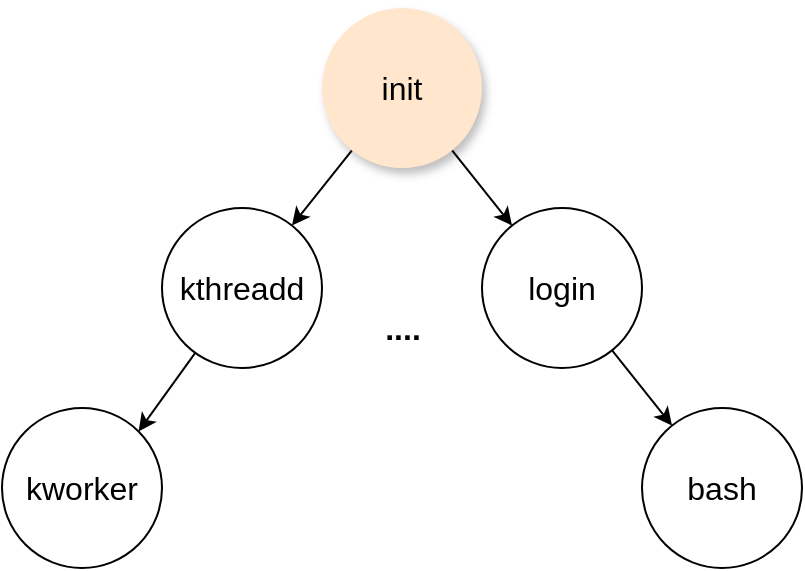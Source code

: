 <mxfile version="13.9.9" type="github">
  <diagram id="fOSjqjCtNiQivL8aY4lY" name="第 1 页">
    <mxGraphModel dx="1426" dy="842" grid="1" gridSize="10" guides="1" tooltips="1" connect="1" arrows="1" fold="1" page="1" pageScale="1" pageWidth="827" pageHeight="1169" math="0" shadow="0">
      <root>
        <mxCell id="0" />
        <mxCell id="1" parent="0" />
        <mxCell id="1fWZCzGGbwZV19nNFNsJ-6" style="rounded=0;orthogonalLoop=1;jettySize=auto;html=1;fontSize=16;" edge="1" parent="1" source="1fWZCzGGbwZV19nNFNsJ-1" target="1fWZCzGGbwZV19nNFNsJ-2">
          <mxGeometry relative="1" as="geometry" />
        </mxCell>
        <mxCell id="1fWZCzGGbwZV19nNFNsJ-8" style="edgeStyle=none;rounded=0;orthogonalLoop=1;jettySize=auto;html=1;fontSize=16;" edge="1" parent="1" source="1fWZCzGGbwZV19nNFNsJ-1" target="1fWZCzGGbwZV19nNFNsJ-4">
          <mxGeometry relative="1" as="geometry" />
        </mxCell>
        <mxCell id="1fWZCzGGbwZV19nNFNsJ-1" value="init" style="ellipse;whiteSpace=wrap;html=1;aspect=fixed;fontSize=16;fillColor=#ffe6cc;strokeColor=none;shadow=1;" vertex="1" parent="1">
          <mxGeometry x="340" y="270" width="80" height="80" as="geometry" />
        </mxCell>
        <mxCell id="1fWZCzGGbwZV19nNFNsJ-7" style="edgeStyle=none;rounded=0;orthogonalLoop=1;jettySize=auto;html=1;entryX=1;entryY=0;entryDx=0;entryDy=0;fontSize=16;" edge="1" parent="1" source="1fWZCzGGbwZV19nNFNsJ-2" target="1fWZCzGGbwZV19nNFNsJ-3">
          <mxGeometry relative="1" as="geometry" />
        </mxCell>
        <mxCell id="1fWZCzGGbwZV19nNFNsJ-2" value="kthreadd" style="ellipse;whiteSpace=wrap;html=1;aspect=fixed;fontSize=16;" vertex="1" parent="1">
          <mxGeometry x="260" y="370" width="80" height="80" as="geometry" />
        </mxCell>
        <mxCell id="1fWZCzGGbwZV19nNFNsJ-3" value="kworker" style="ellipse;whiteSpace=wrap;html=1;aspect=fixed;fontSize=16;" vertex="1" parent="1">
          <mxGeometry x="180" y="470" width="80" height="80" as="geometry" />
        </mxCell>
        <mxCell id="1fWZCzGGbwZV19nNFNsJ-9" style="edgeStyle=none;rounded=0;orthogonalLoop=1;jettySize=auto;html=1;fontSize=16;" edge="1" parent="1" source="1fWZCzGGbwZV19nNFNsJ-4" target="1fWZCzGGbwZV19nNFNsJ-5">
          <mxGeometry relative="1" as="geometry" />
        </mxCell>
        <mxCell id="1fWZCzGGbwZV19nNFNsJ-4" value="login" style="ellipse;whiteSpace=wrap;html=1;aspect=fixed;fontSize=16;" vertex="1" parent="1">
          <mxGeometry x="420" y="370" width="80" height="80" as="geometry" />
        </mxCell>
        <mxCell id="1fWZCzGGbwZV19nNFNsJ-5" value="bash" style="ellipse;whiteSpace=wrap;html=1;aspect=fixed;fontSize=16;" vertex="1" parent="1">
          <mxGeometry x="500" y="470" width="80" height="80" as="geometry" />
        </mxCell>
        <mxCell id="1fWZCzGGbwZV19nNFNsJ-10" value="...." style="text;html=1;align=center;verticalAlign=middle;resizable=0;points=[];autosize=1;fontSize=16;fontStyle=1" vertex="1" parent="1">
          <mxGeometry x="365" y="420" width="30" height="20" as="geometry" />
        </mxCell>
      </root>
    </mxGraphModel>
  </diagram>
</mxfile>
